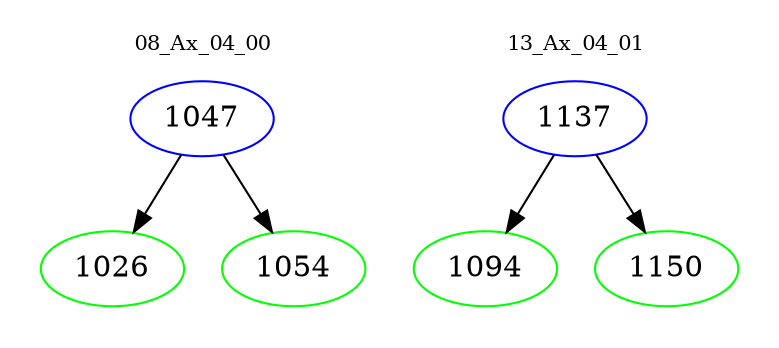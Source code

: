 digraph{
subgraph cluster_0 {
color = white
label = "08_Ax_04_00";
fontsize=10;
T0_1047 [label="1047", color="blue"]
T0_1047 -> T0_1026 [color="black"]
T0_1026 [label="1026", color="green"]
T0_1047 -> T0_1054 [color="black"]
T0_1054 [label="1054", color="green"]
}
subgraph cluster_1 {
color = white
label = "13_Ax_04_01";
fontsize=10;
T1_1137 [label="1137", color="blue"]
T1_1137 -> T1_1094 [color="black"]
T1_1094 [label="1094", color="green"]
T1_1137 -> T1_1150 [color="black"]
T1_1150 [label="1150", color="green"]
}
}
